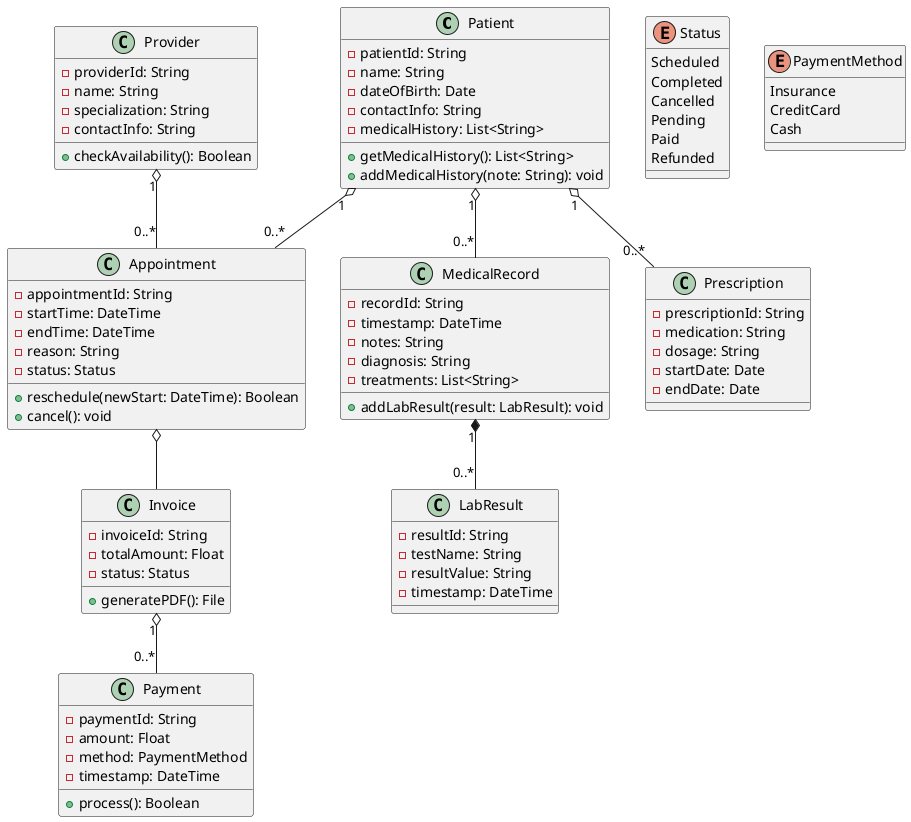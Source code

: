 @startuml
class Patient {
  -patientId: String
  -name: String
  -dateOfBirth: Date
  -contactInfo: String
  -medicalHistory: List<String>
  +getMedicalHistory(): List<String>
  +addMedicalHistory(note: String): void
}

class Provider {
  -providerId: String
  -name: String
  -specialization: String
  -contactInfo: String
  +checkAvailability(): Boolean
}

class Appointment {
  -appointmentId: String
  -startTime: DateTime
  -endTime: DateTime
  -reason: String
  -status: Status
  +reschedule(newStart: DateTime): Boolean
  +cancel(): void
}

class MedicalRecord {
  -recordId: String
  -timestamp: DateTime
  -notes: String
  -diagnosis: String
  -treatments: List<String>
  +addLabResult(result: LabResult): void
}

class LabResult {
  -resultId: String
  -testName: String
  -resultValue: String
  -timestamp: DateTime
}

class Prescription {
  -prescriptionId: String
  -medication: String
  -dosage: String
  -startDate: Date
  -endDate: Date
}

class Invoice {
  -invoiceId: String
  -totalAmount: Float
  -status: Status
  +generatePDF(): File
}

class Payment {
  -paymentId: String
  -amount: Float
  -method: PaymentMethod
  -timestamp: DateTime
  +process(): Boolean
}

enum Status {
  Scheduled
  Completed
  Cancelled
  Pending
  Paid
  Refunded
}

enum PaymentMethod {
  Insurance
  CreditCard
  Cash
}

Patient "1" o-- "0..*" Appointment
Provider "1" o-- "0..*" Appointment
Patient "1" o-- "0..*" MedicalRecord
MedicalRecord "1" *-- "0..*" LabResult
Patient "1" o-- "0..*" Prescription
Appointment o-- Invoice
Invoice "1" o-- "0..*" Payment

@enduml
